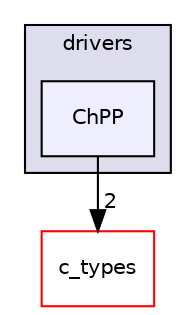 digraph "/home/vicky/pgrouting/pgrouting/pgrouting/include/drivers/ChPP" {
  compound=true
  node [ fontsize="10", fontname="Helvetica"];
  edge [ labelfontsize="10", labelfontname="Helvetica"];
  subgraph clusterdir_4fe5cf12322eb0f9892753dc20f1484c {
    graph [ bgcolor="#ddddee", pencolor="black", label="drivers" fontname="Helvetica", fontsize="10", URL="dir_4fe5cf12322eb0f9892753dc20f1484c.html"]
  dir_efca6049152ae1dfb546e0a97992bc77 [shape=box, label="ChPP", style="filled", fillcolor="#eeeeff", pencolor="black", URL="dir_efca6049152ae1dfb546e0a97992bc77.html"];
  }
  dir_d5995d5871f728649bd47ea0d6428e03 [shape=box label="c_types" fillcolor="white" style="filled" color="red" URL="dir_d5995d5871f728649bd47ea0d6428e03.html"];
  dir_efca6049152ae1dfb546e0a97992bc77->dir_d5995d5871f728649bd47ea0d6428e03 [headlabel="2", labeldistance=1.5 headhref="dir_000024_000007.html"];
}
